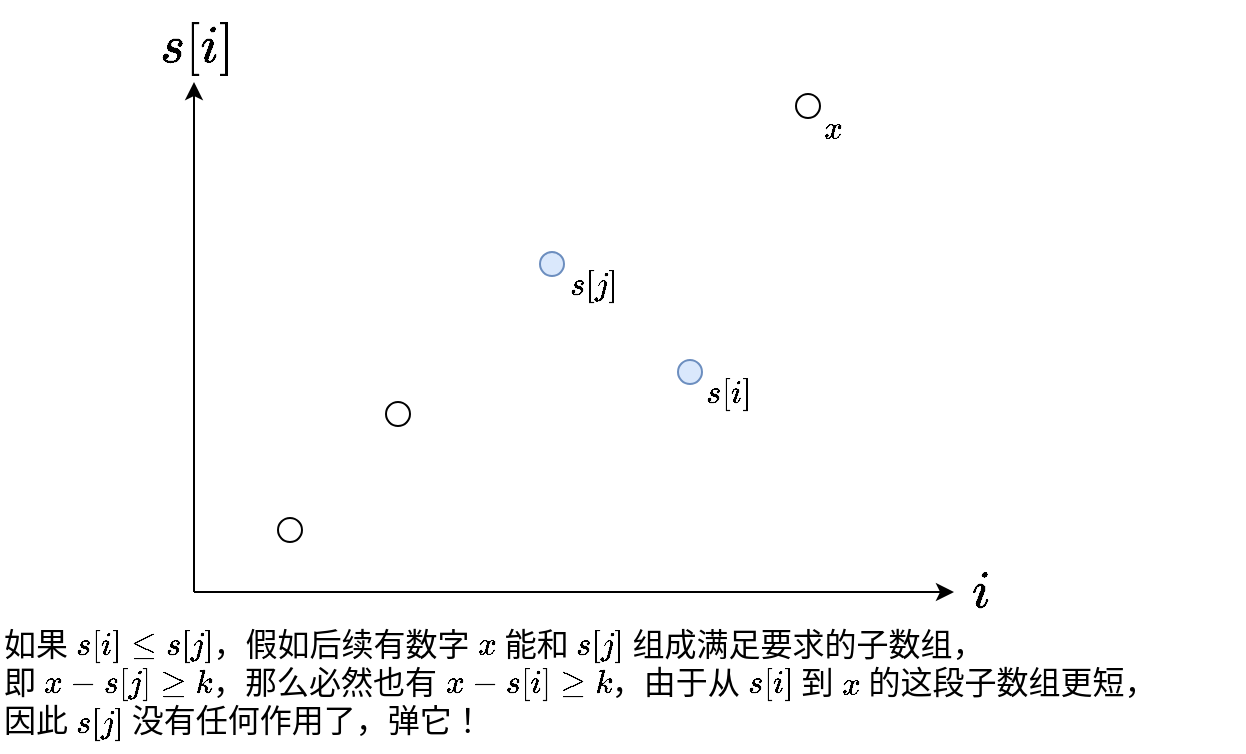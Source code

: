 <mxfile version="20.5.1" type="github">
  <diagram id="2GxginjoimpM549GYD0j" name="第 1 页">
    <mxGraphModel dx="813" dy="459" grid="0" gridSize="10" guides="1" tooltips="1" connect="1" arrows="1" fold="1" page="1" pageScale="1" pageWidth="827" pageHeight="1169" math="1" shadow="0">
      <root>
        <mxCell id="0" />
        <mxCell id="1" parent="0" />
        <mxCell id="rzddsJ-avebsgfRxxGCW-1" value="" style="endArrow=classic;html=1;rounded=0;" parent="1" edge="1">
          <mxGeometry width="50" height="50" relative="1" as="geometry">
            <mxPoint x="200" y="440" as="sourcePoint" />
            <mxPoint x="580" y="440" as="targetPoint" />
          </mxGeometry>
        </mxCell>
        <mxCell id="rzddsJ-avebsgfRxxGCW-2" value="" style="endArrow=classic;html=1;rounded=0;" parent="1" edge="1">
          <mxGeometry width="50" height="50" relative="1" as="geometry">
            <mxPoint x="200" y="440" as="sourcePoint" />
            <mxPoint x="200" y="185" as="targetPoint" />
          </mxGeometry>
        </mxCell>
        <mxCell id="rzddsJ-avebsgfRxxGCW-9" value="" style="ellipse;whiteSpace=wrap;html=1;aspect=fixed;" parent="1" vertex="1">
          <mxGeometry x="296" y="345" width="12" height="12" as="geometry" />
        </mxCell>
        <mxCell id="rzddsJ-avebsgfRxxGCW-11" value="&lt;font style=&quot;font-size: 26px;&quot;&gt;`i`&lt;/font&gt;" style="text;html=1;resizable=0;autosize=1;align=center;verticalAlign=middle;points=[];fillColor=none;strokeColor=none;rounded=0;fontSize=26;fontStyle=1;fontFamily=Times New Roman;" parent="1" vertex="1">
          <mxGeometry x="571" y="417" width="43" height="43" as="geometry" />
        </mxCell>
        <mxCell id="rzddsJ-avebsgfRxxGCW-12" value="&lt;font style=&quot;font-size: 26px;&quot;&gt;`s[i]`&lt;br style=&quot;font-size: 26px;&quot;&gt;&lt;/font&gt;" style="text;html=1;resizable=0;autosize=1;align=center;verticalAlign=middle;points=[];fillColor=none;strokeColor=none;rounded=0;fontSize=26;fontStyle=1;fontFamily=Times New Roman;" parent="1" vertex="1">
          <mxGeometry x="166" y="144" width="70" height="43" as="geometry" />
        </mxCell>
        <mxCell id="rzddsJ-avebsgfRxxGCW-13" value="&lt;font style=&quot;font-size: 16px;&quot;&gt;`s[j]`&lt;/font&gt;" style="text;html=1;resizable=0;autosize=1;align=center;verticalAlign=middle;points=[];fillColor=none;strokeColor=none;rounded=0;fontSize=16;fontFamily=Garamond;" parent="1" vertex="1">
          <mxGeometry x="373" y="270" width="52" height="31" as="geometry" />
        </mxCell>
        <mxCell id="rzddsJ-avebsgfRxxGCW-14" value="`s[i]`" style="text;html=1;resizable=0;autosize=1;align=center;verticalAlign=middle;points=[];fillColor=none;strokeColor=none;rounded=0;fontSize=16;fontFamily=Garamond;fontStyle=0" parent="1" vertex="1">
          <mxGeometry x="442" y="324" width="50" height="31" as="geometry" />
        </mxCell>
        <mxCell id="rzddsJ-avebsgfRxxGCW-20" value="如果 `s[i]\le s[j]`，假如后续有数字 `x` 能和 `s[j]` 组成满足要求的子数组，&lt;br&gt;即 `x-s[j]\ge k`，那么必然也有 `x-s[i]\ge k`，由于从 `s[i]` 到 `x` 的这段子数组更短，&lt;br&gt;因此 `s[j]` 没有任何作用了，弹它！" style="text;html=1;resizable=0;autosize=1;align=left;verticalAlign=middle;points=[];fillColor=none;strokeColor=none;rounded=0;fontFamily=Garamond;fontSize=16;" parent="1" vertex="1">
          <mxGeometry x="103" y="450" width="622" height="70" as="geometry" />
        </mxCell>
        <mxCell id="rzddsJ-avebsgfRxxGCW-21" value="" style="ellipse;whiteSpace=wrap;html=1;aspect=fixed;" parent="1" vertex="1">
          <mxGeometry x="242" y="403" width="12" height="12" as="geometry" />
        </mxCell>
        <mxCell id="rzddsJ-avebsgfRxxGCW-22" value="" style="ellipse;whiteSpace=wrap;html=1;aspect=fixed;fillColor=#dae8fc;strokeColor=#6c8ebf;" parent="1" vertex="1">
          <mxGeometry x="442" y="324" width="12" height="12" as="geometry" />
        </mxCell>
        <mxCell id="rzddsJ-avebsgfRxxGCW-23" value="" style="ellipse;whiteSpace=wrap;html=1;aspect=fixed;fillColor=#dae8fc;strokeColor=#6c8ebf;" parent="1" vertex="1">
          <mxGeometry x="373" y="270" width="12" height="12" as="geometry" />
        </mxCell>
        <mxCell id="rzddsJ-avebsgfRxxGCW-24" value="" style="ellipse;whiteSpace=wrap;html=1;aspect=fixed;" parent="1" vertex="1">
          <mxGeometry x="501" y="191" width="12" height="12" as="geometry" />
        </mxCell>
        <mxCell id="22u9buMjlfEehSmvPOz0-2" value="`x`" style="text;html=1;resizable=0;autosize=1;align=center;verticalAlign=middle;points=[];fillColor=none;strokeColor=none;rounded=0;fontSize=16;fontFamily=Garamond;fontStyle=0" parent="1" vertex="1">
          <mxGeometry x="501" y="191" width="36" height="31" as="geometry" />
        </mxCell>
      </root>
    </mxGraphModel>
  </diagram>
</mxfile>
